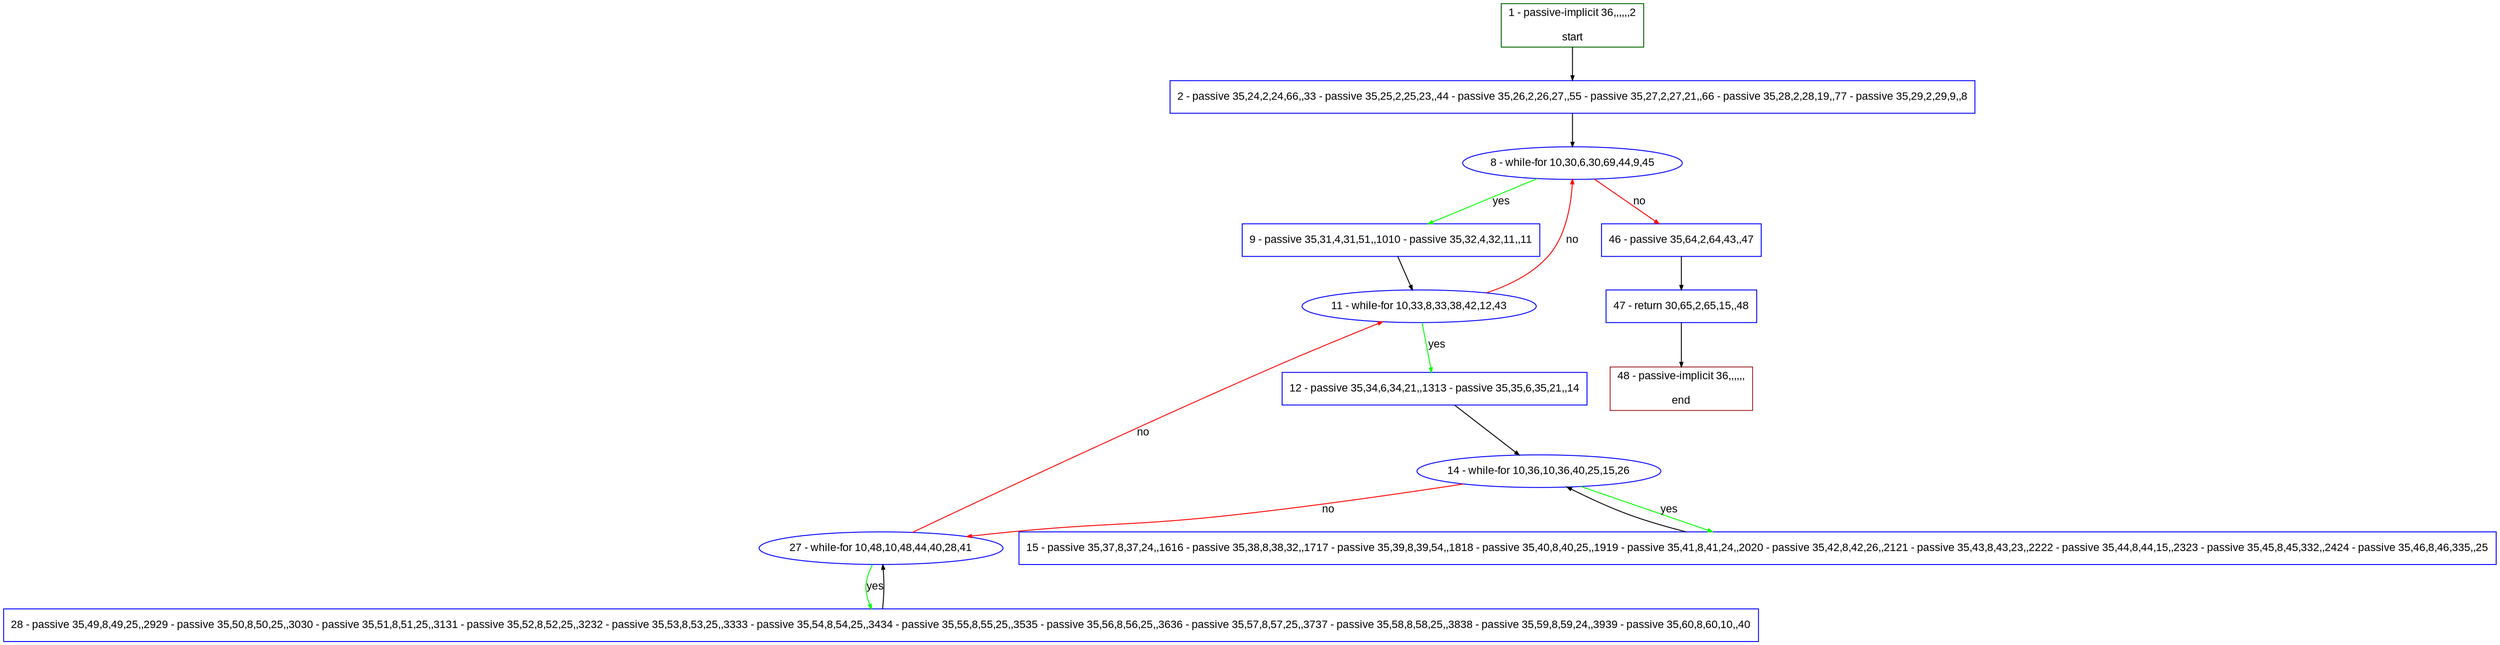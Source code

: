 digraph "" {
  graph [pack="true", label="", fontsize="12", packmode="clust", fontname="Arial", fillcolor="#FFFFCC", bgcolor="white", style="rounded,filled", compound="true"];
  node [node_initialized="no", label="", color="grey", fontsize="12", fillcolor="white", fontname="Arial", style="filled", shape="rectangle", compound="true", fixedsize="false"];
  edge [fontcolor="black", arrowhead="normal", arrowtail="none", arrowsize="0.5", ltail="", label="", color="black", fontsize="12", lhead="", fontname="Arial", dir="forward", compound="true"];
  __N1 [label="2 - passive 35,24,2,24,66,,33 - passive 35,25,2,25,23,,44 - passive 35,26,2,26,27,,55 - passive 35,27,2,27,21,,66 - passive 35,28,2,28,19,,77 - passive 35,29,2,29,9,,8", color="#0000ff", fillcolor="#ffffff", style="filled", shape="box"];
  __N2 [label="1 - passive-implicit 36,,,,,,2\n\nstart", color="#006400", fillcolor="#ffffff", style="filled", shape="box"];
  __N3 [label="8 - while-for 10,30,6,30,69,44,9,45", color="#0000ff", fillcolor="#ffffff", style="filled", shape="oval"];
  __N4 [label="9 - passive 35,31,4,31,51,,1010 - passive 35,32,4,32,11,,11", color="#0000ff", fillcolor="#ffffff", style="filled", shape="box"];
  __N5 [label="46 - passive 35,64,2,64,43,,47", color="#0000ff", fillcolor="#ffffff", style="filled", shape="box"];
  __N6 [label="11 - while-for 10,33,8,33,38,42,12,43", color="#0000ff", fillcolor="#ffffff", style="filled", shape="oval"];
  __N7 [label="12 - passive 35,34,6,34,21,,1313 - passive 35,35,6,35,21,,14", color="#0000ff", fillcolor="#ffffff", style="filled", shape="box"];
  __N8 [label="14 - while-for 10,36,10,36,40,25,15,26", color="#0000ff", fillcolor="#ffffff", style="filled", shape="oval"];
  __N9 [label="15 - passive 35,37,8,37,24,,1616 - passive 35,38,8,38,32,,1717 - passive 35,39,8,39,54,,1818 - passive 35,40,8,40,25,,1919 - passive 35,41,8,41,24,,2020 - passive 35,42,8,42,26,,2121 - passive 35,43,8,43,23,,2222 - passive 35,44,8,44,15,,2323 - passive 35,45,8,45,332,,2424 - passive 35,46,8,46,335,,25", color="#0000ff", fillcolor="#ffffff", style="filled", shape="box"];
  __N10 [label="27 - while-for 10,48,10,48,44,40,28,41", color="#0000ff", fillcolor="#ffffff", style="filled", shape="oval"];
  __N11 [label="28 - passive 35,49,8,49,25,,2929 - passive 35,50,8,50,25,,3030 - passive 35,51,8,51,25,,3131 - passive 35,52,8,52,25,,3232 - passive 35,53,8,53,25,,3333 - passive 35,54,8,54,25,,3434 - passive 35,55,8,55,25,,3535 - passive 35,56,8,56,25,,3636 - passive 35,57,8,57,25,,3737 - passive 35,58,8,58,25,,3838 - passive 35,59,8,59,24,,3939 - passive 35,60,8,60,10,,40", color="#0000ff", fillcolor="#ffffff", style="filled", shape="box"];
  __N12 [label="47 - return 30,65,2,65,15,,48", color="#0000ff", fillcolor="#ffffff", style="filled", shape="box"];
  __N13 [label="48 - passive-implicit 36,,,,,,\n\nend", color="#a52a2a", fillcolor="#ffffff", style="filled", shape="box"];
  __N2 -> __N1 [arrowhead="normal", arrowtail="none", color="#000000", label="", dir="forward"];
  __N1 -> __N3 [arrowhead="normal", arrowtail="none", color="#000000", label="", dir="forward"];
  __N3 -> __N4 [arrowhead="normal", arrowtail="none", color="#00ff00", label="yes", dir="forward"];
  __N3 -> __N5 [arrowhead="normal", arrowtail="none", color="#ff0000", label="no", dir="forward"];
  __N4 -> __N6 [arrowhead="normal", arrowtail="none", color="#000000", label="", dir="forward"];
  __N6 -> __N3 [arrowhead="normal", arrowtail="none", color="#ff0000", label="no", dir="forward"];
  __N6 -> __N7 [arrowhead="normal", arrowtail="none", color="#00ff00", label="yes", dir="forward"];
  __N7 -> __N8 [arrowhead="normal", arrowtail="none", color="#000000", label="", dir="forward"];
  __N8 -> __N9 [arrowhead="normal", arrowtail="none", color="#00ff00", label="yes", dir="forward"];
  __N9 -> __N8 [arrowhead="normal", arrowtail="none", color="#000000", label="", dir="forward"];
  __N8 -> __N10 [arrowhead="normal", arrowtail="none", color="#ff0000", label="no", dir="forward"];
  __N10 -> __N6 [arrowhead="normal", arrowtail="none", color="#ff0000", label="no", dir="forward"];
  __N10 -> __N11 [arrowhead="normal", arrowtail="none", color="#00ff00", label="yes", dir="forward"];
  __N11 -> __N10 [arrowhead="normal", arrowtail="none", color="#000000", label="", dir="forward"];
  __N5 -> __N12 [arrowhead="normal", arrowtail="none", color="#000000", label="", dir="forward"];
  __N12 -> __N13 [arrowhead="normal", arrowtail="none", color="#000000", label="", dir="forward"];
}
